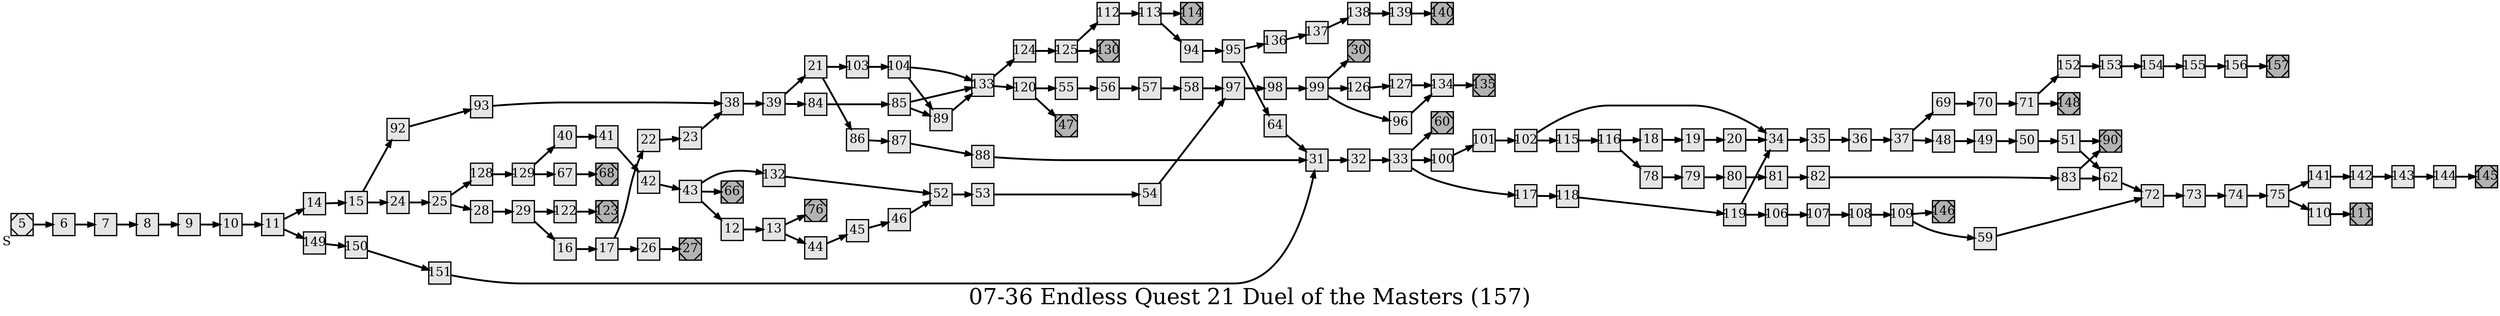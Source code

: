 digraph g{
  graph [ label="07-36 Endless Quest 21 Duel of the Masters (157)" rankdir=LR, ordering=out, fontsize=36, nodesep="0.35", ranksep="0.45"];
  node  [shape=rect, penwidth=2, fontsize=20, style=filled, fillcolor=grey90, margin="0,0", labelfloat=true, regular=true, fixedsize=true];
  edge  [labelfloat=true, penwidth=3, fontsize=12];
  // ---;
  // group  : Katz;
  // id     :;
  // gbid   :;
  // series :;
  // title  :;
  // author :;
  // credit:;
  // - name : Rachael Grainger;
  // role : encoder;
  // date : 2017-08-24;
  // - name : Jeremy Douglass;
  // role : editor;
  // date : 2017-10-19;
  // render:;
  // - name   : small;
  // styles : gvStyles-small.txt;
  // engine : dot;
  // comment: >;
  
  // ---;
  
  // From | To | Label;
  
  5	[ xlabel="S", shape=Msquare, fontsize=20 ];
  5 -> 6;
  6 -> 7;
  7 -> 8;
  8 -> 9;
  9 -> 10;
  10 -> 11;
  11 -> 14;
  11 -> 149;
  12 -> 13;
  13 -> 76;
  13 -> 44;
  14 -> 15;
  15 -> 92;
  15 -> 24;
  16 -> 17;
  17 -> 22;
  17 -> 26;
  18 -> 19;
  19 -> 20;
  20 -> 34;
  21 -> 103;
  21 -> 86;
  22 -> 23;
  23 -> 38;
  24 -> 25;
  25 -> 128;
  25 -> 28;
  26 -> 27;
  28 -> 29;
  29 -> 122;
  29 -> 16;
  30	[ xlabel="E", shape=Msquare, fontsize=20, fillcolor=grey70, xlabel="" ];
  27	[ xlabel="E", shape=Msquare, fontsize=20, fillcolor=grey70, xlabel="" ];
  31 -> 32;
  32 -> 33;
  33 -> 60;
  33 -> 100;
  33 -> 117;
  34 -> 35;
  35 -> 36;
  36 -> 37;
  37 -> 69;
  37 -> 48;
  38 -> 39;
  39 -> 21;
  39 -> 84;
  40 -> 41;
  41 -> 42;
  42 -> 43;
  43 -> 132;
  43 -> 66;
  43 -> 12;
  44 -> 45;
  45 -> 46;
  46 -> 52;
  47	[ xlabel="E", shape=Msquare, fontsize=20, fillcolor=grey70, xlabel="" ];
  48 -> 49;
  49 -> 50;
  50 -> 51;
  51 -> 90;
  51 -> 62;
  52 -> 53;
  53 -> 54;
  54 -> 97;
  55 -> 56;
  56 -> 57;
  57 -> 58;
  58 -> 97;
  59 -> 72;
  60	[ xlabel="E", shape=Msquare, fontsize=20, fillcolor=grey70, xlabel="" ];
  62 -> 72;
  64 -> 31;
  67 -> 68;
  66	[ xlabel="E", shape=Msquare, fontsize=20, fillcolor=grey70, xlabel="" ];
  68	[ xlabel="E", shape=Msquare, fontsize=20, fillcolor=grey70, xlabel="" ];
  69 -> 70;
  70 -> 71;
  71 -> 152;
  71 -> 148;
  72 -> 73;
  73 -> 74;
  74 -> 75;
  75 -> 141;
  75 -> 110;
  76	[ xlabel="E", shape=Msquare, fontsize=20, fillcolor=grey70, xlabel="" ];
  78 -> 79;
  79 -> 80;
  80 -> 81;
  81 -> 82;
  82 -> 83;
  83 -> 90;
  83 -> 62;
  84 -> 85;
  85 -> 133;
  85 -> 89;
  86 -> 87;
  87 -> 88;
  88 -> 31;
  89 -> 133;
  90	[ xlabel="E", shape=Msquare, fontsize=20, fillcolor=grey70, xlabel="" ];
  92 -> 93;
  93 -> 38;
  94 -> 95;
  95 -> 136;
  95 -> 64;
  96 -> 134;
  97 -> 98;
  98 -> 99;
  99 -> 30;
  99 -> 126;
  99 -> 96;
  100 -> 101;
  101 -> 102;
  102 -> 34;
  102 -> 115;
  103 -> 104;
  104 -> 133;
  104 -> 89;
  106 -> 107;
  107 -> 108;
  108 -> 109;
  109 -> 146;
  109 -> 59;
  110 -> 111;
  111	[ xlabel="E", shape=Msquare, fontsize=20, fillcolor=grey70, xlabel="" ];
  112 -> 113;
  113 -> 114;
  113 -> 94;
  114	[ xlabel="E", shape=Msquare, fontsize=20, fillcolor=grey70, xlabel="" ];
  115 -> 116;
  116 -> 18;
  116 -> 78;
  117 -> 118;
  118 -> 119;
  119 -> 34;
  119 -> 106;
  120 -> 55;
  120 -> 47;
  122 -> 123;
  123	[ xlabel="E", shape=Msquare, fontsize=20, fillcolor=grey70, xlabel="" ];
  124 -> 125;
  125 -> 112;
  125 -> 130;
  126 -> 127;
  127 -> 134;
  128 -> 129;
  129 -> 40;
  129 -> 67;
  130	[ xlabel="E", shape=Msquare, fontsize=20, fillcolor=grey70, xlabel="" ];
  132 -> 52;
  133 -> 124;
  133 -> 120;
  134 -> 135;
  135	[ xlabel="E", shape=Msquare, fontsize=20, fillcolor=grey70, xlabel="" ];
  136 -> 137;
  137 -> 138;
  138 -> 139;
  139 -> 140;
  140	[ xlabel="E", shape=Msquare, fontsize=20, fillcolor=grey70, xlabel="" ];
  141 -> 142;
  142 -> 143;
  143 -> 144;
  144 -> 145;
  145	[ xlabel="E", shape=Msquare, fontsize=20, fillcolor=grey70, xlabel="" ];
  146	[ xlabel="E", shape=Msquare, fontsize=20, fillcolor=grey70, xlabel="" ];
  148	[ xlabel="E", shape=Msquare, fontsize=20, fillcolor=grey70, xlabel="" ];
  149 -> 150;
  150 -> 151;
  151 -> 31;
  152 -> 153;
  153 -> 154;
  154 -> 155;
  155 -> 156;
  156 -> 157;
  157	[ xlabel="E", shape=Msquare, fontsize=20, fillcolor=grey70, xlabel="" ];
}

